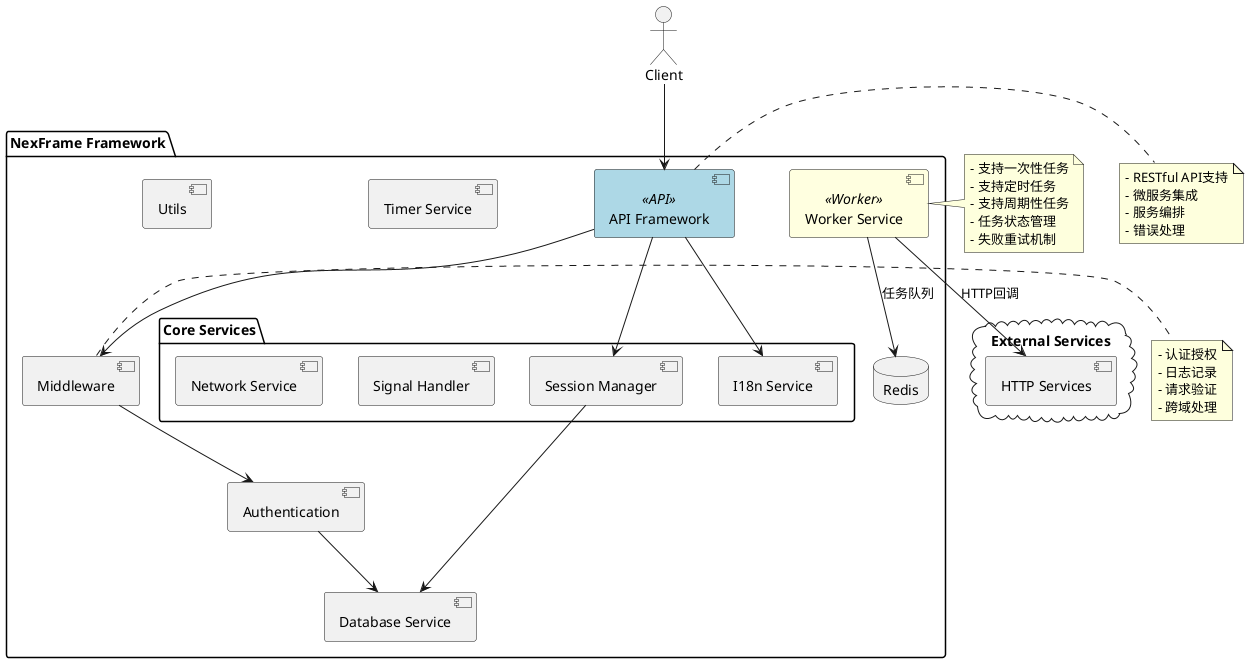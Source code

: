 @startuml NexFrame系统架构

skinparam componentStyle uml2
skinparam component {
  BackgroundColor<<API>> LightBlue
  BackgroundColor<<Service>> LightGreen
  BackgroundColor<<Worker>> LightYellow
}

package "NexFrame Framework" {
  [API Framework] <<API>> as api
  [Worker Service] <<Worker>> as worker
  [Database Service] as db
  [Timer Service] as timer
  [Authentication] as auth
  [Middleware] as middleware
  [Utils] as utils
  database "Redis" as redis

  package "Core Services" {
    [Session Manager] as session
    [I18n Service] as i18n
    [Signal Handler] as signals
    [Network Service] as net
  }
}

cloud "External Services" {
  [HTTP Services] as http
}

actor "Client" as client

client --> api
api --> middleware
middleware --> auth
api --> session
api --> i18n

worker --> redis : 任务队列
worker --> http : HTTP回调

auth --> db
session --> db

note right of worker
  - 支持一次性任务
  - 支持定时任务
  - 支持周期性任务
  - 任务状态管理
  - 失败重试机制
end note

note right of api
  - RESTful API支持
  - 微服务集成
  - 服务编排
  - 错误处理
end note

note right of middleware
  - 认证授权
  - 日志记录
  - 请求验证
  - 跨域处理
end note

@enduml